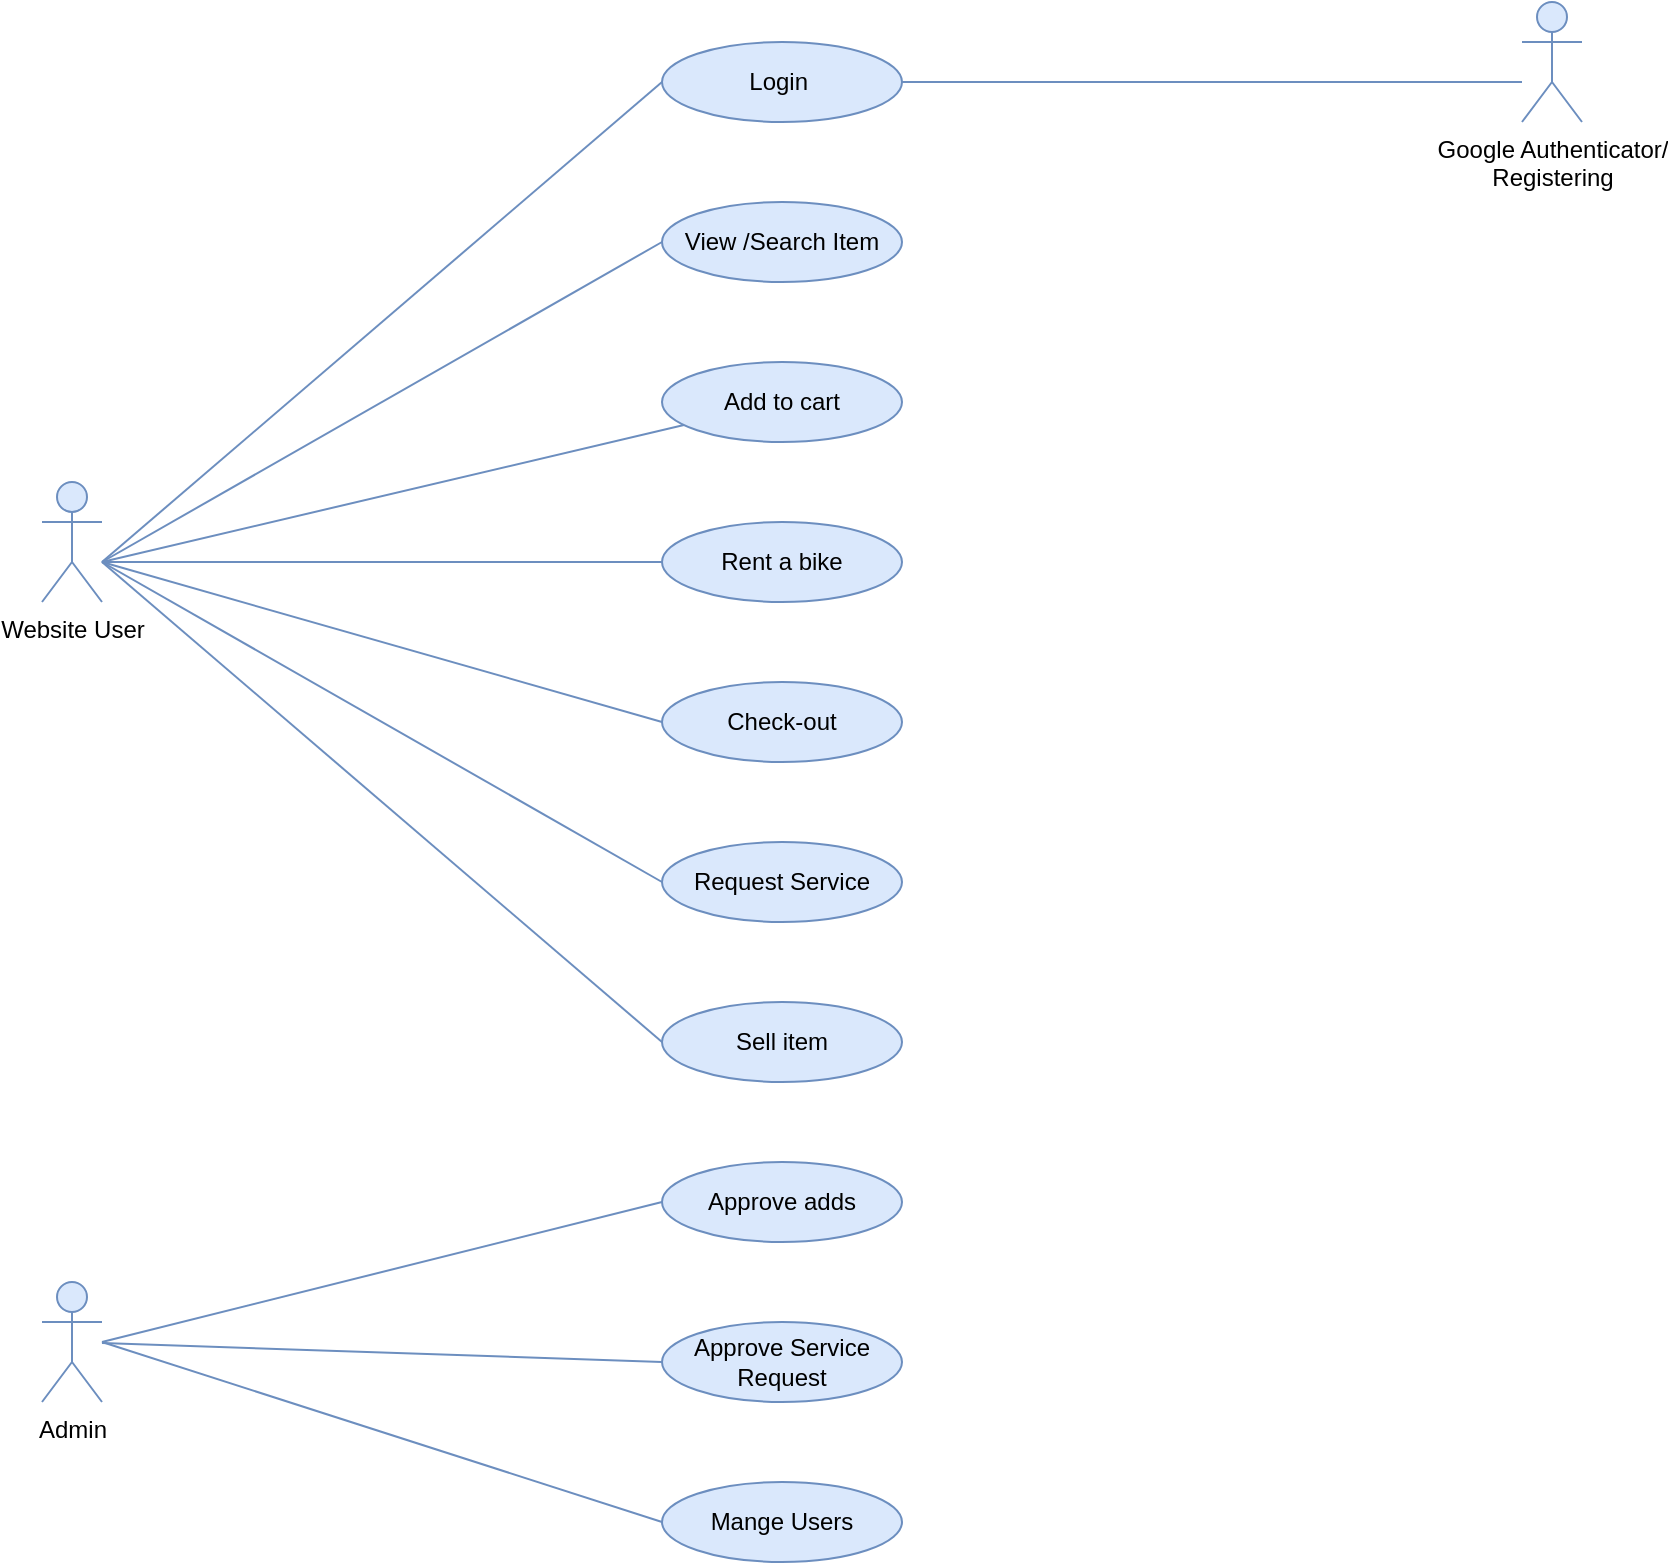 <mxfile version="14.2.4" type="device"><diagram id="C9OpyDARI-u81cBtA-MR" name="Page-1"><mxGraphModel dx="1718" dy="450" grid="1" gridSize="10" guides="1" tooltips="1" connect="1" arrows="1" fold="1" page="1" pageScale="1" pageWidth="850" pageHeight="1100" math="0" shadow="0"><root><mxCell id="0"/><mxCell id="1" parent="0"/><mxCell id="aCILVS85uzWH2WSI6_ZQ-9" value="Website User" style="shape=umlActor;verticalLabelPosition=bottom;verticalAlign=top;html=1;outlineConnect=0;fillColor=#dae8fc;strokeColor=#6c8ebf;" parent="1" vertex="1"><mxGeometry x="10" y="260" width="30" height="60" as="geometry"/></mxCell><mxCell id="aCILVS85uzWH2WSI6_ZQ-1" value="Login&amp;nbsp;" style="ellipse;whiteSpace=wrap;html=1;fillColor=#dae8fc;strokeColor=#6c8ebf;" parent="1" vertex="1"><mxGeometry x="320" y="40" width="120" height="40" as="geometry"/></mxCell><mxCell id="aCILVS85uzWH2WSI6_ZQ-2" value="View /Search Item" style="ellipse;whiteSpace=wrap;html=1;fillColor=#dae8fc;strokeColor=#6c8ebf;" parent="1" vertex="1"><mxGeometry x="320" y="120" width="120" height="40" as="geometry"/></mxCell><mxCell id="aCILVS85uzWH2WSI6_ZQ-3" value="Add to cart" style="ellipse;whiteSpace=wrap;html=1;fillColor=#dae8fc;strokeColor=#6c8ebf;" parent="1" vertex="1"><mxGeometry x="320" y="200" width="120" height="40" as="geometry"/></mxCell><mxCell id="aCILVS85uzWH2WSI6_ZQ-4" value="Check-out" style="ellipse;whiteSpace=wrap;html=1;fillColor=#dae8fc;strokeColor=#6c8ebf;" parent="1" vertex="1"><mxGeometry x="320" y="360" width="120" height="40" as="geometry"/></mxCell><mxCell id="aCILVS85uzWH2WSI6_ZQ-5" value="Sell item" style="ellipse;whiteSpace=wrap;html=1;fillColor=#dae8fc;strokeColor=#6c8ebf;" parent="1" vertex="1"><mxGeometry x="320" y="520" width="120" height="40" as="geometry"/></mxCell><mxCell id="aCILVS85uzWH2WSI6_ZQ-6" value="Approve adds" style="ellipse;whiteSpace=wrap;html=1;fillColor=#dae8fc;strokeColor=#6c8ebf;" parent="1" vertex="1"><mxGeometry x="320" y="600" width="120" height="40" as="geometry"/></mxCell><mxCell id="aCILVS85uzWH2WSI6_ZQ-7" value="Mange Users" style="ellipse;whiteSpace=wrap;html=1;fillColor=#dae8fc;strokeColor=#6c8ebf;" parent="1" vertex="1"><mxGeometry x="320" y="760" width="120" height="40" as="geometry"/></mxCell><mxCell id="aCILVS85uzWH2WSI6_ZQ-10" value="" style="endArrow=none;html=1;entryX=0;entryY=0.5;entryDx=0;entryDy=0;fillColor=#dae8fc;strokeColor=#6c8ebf;" parent="1" target="aCILVS85uzWH2WSI6_ZQ-1" edge="1"><mxGeometry width="50" height="50" relative="1" as="geometry"><mxPoint x="40" y="300" as="sourcePoint"/><mxPoint x="180" y="80" as="targetPoint"/></mxGeometry></mxCell><mxCell id="aCILVS85uzWH2WSI6_ZQ-11" value="" style="endArrow=none;html=1;fillColor=#dae8fc;strokeColor=#6c8ebf;" parent="1" target="aCILVS85uzWH2WSI6_ZQ-3" edge="1"><mxGeometry width="50" height="50" relative="1" as="geometry"><mxPoint x="40" y="300" as="sourcePoint"/><mxPoint x="200" y="180" as="targetPoint"/></mxGeometry></mxCell><mxCell id="aCILVS85uzWH2WSI6_ZQ-12" value="" style="endArrow=none;html=1;entryX=0;entryY=0.5;entryDx=0;entryDy=0;fillColor=#dae8fc;strokeColor=#6c8ebf;" parent="1" target="aCILVS85uzWH2WSI6_ZQ-2" edge="1"><mxGeometry width="50" height="50" relative="1" as="geometry"><mxPoint x="40" y="300" as="sourcePoint"/><mxPoint x="230" y="220" as="targetPoint"/></mxGeometry></mxCell><mxCell id="aCILVS85uzWH2WSI6_ZQ-15" value="Google Authenticator/&lt;br&gt;Registering" style="shape=umlActor;verticalLabelPosition=bottom;verticalAlign=top;html=1;outlineConnect=0;fillColor=#dae8fc;strokeColor=#6c8ebf;" parent="1" vertex="1"><mxGeometry x="750" y="20" width="30" height="60" as="geometry"/></mxCell><mxCell id="aCILVS85uzWH2WSI6_ZQ-16" value="" style="endArrow=none;html=1;exitX=1;exitY=0.5;exitDx=0;exitDy=0;fillColor=#dae8fc;strokeColor=#6c8ebf;" parent="1" source="aCILVS85uzWH2WSI6_ZQ-1" edge="1"><mxGeometry width="50" height="50" relative="1" as="geometry"><mxPoint x="680" y="110" as="sourcePoint"/><mxPoint x="750" y="60" as="targetPoint"/></mxGeometry></mxCell><mxCell id="aCILVS85uzWH2WSI6_ZQ-17" value="Admin&lt;br&gt;" style="shape=umlActor;verticalLabelPosition=bottom;verticalAlign=top;html=1;outlineConnect=0;fillColor=#dae8fc;strokeColor=#6c8ebf;" parent="1" vertex="1"><mxGeometry x="10" y="660" width="30" height="60" as="geometry"/></mxCell><mxCell id="aCILVS85uzWH2WSI6_ZQ-18" value="" style="endArrow=none;html=1;entryX=0;entryY=0.5;entryDx=0;entryDy=0;fillColor=#dae8fc;strokeColor=#6c8ebf;" parent="1" target="aCILVS85uzWH2WSI6_ZQ-6" edge="1"><mxGeometry width="50" height="50" relative="1" as="geometry"><mxPoint x="40" y="690" as="sourcePoint"/><mxPoint x="130" y="450" as="targetPoint"/></mxGeometry></mxCell><mxCell id="aCILVS85uzWH2WSI6_ZQ-20" value="" style="endArrow=none;html=1;entryX=0;entryY=0.5;entryDx=0;entryDy=0;fillColor=#dae8fc;strokeColor=#6c8ebf;" parent="1" target="aCILVS85uzWH2WSI6_ZQ-7" edge="1"><mxGeometry width="50" height="50" relative="1" as="geometry"><mxPoint x="40" y="690" as="sourcePoint"/><mxPoint x="430" y="460" as="targetPoint"/></mxGeometry></mxCell><mxCell id="aCILVS85uzWH2WSI6_ZQ-22" value="" style="endArrow=none;html=1;entryX=0;entryY=0.5;entryDx=0;entryDy=0;fillColor=#dae8fc;strokeColor=#6c8ebf;" parent="1" target="aCILVS85uzWH2WSI6_ZQ-4" edge="1"><mxGeometry width="50" height="50" relative="1" as="geometry"><mxPoint x="40" y="300" as="sourcePoint"/><mxPoint x="210" y="270" as="targetPoint"/></mxGeometry></mxCell><mxCell id="aCILVS85uzWH2WSI6_ZQ-34" value="" style="endArrow=none;html=1;fontFamily=Verdana;entryX=0;entryY=0.5;entryDx=0;entryDy=0;fillColor=#dae8fc;strokeColor=#6c8ebf;" parent="1" target="aCILVS85uzWH2WSI6_ZQ-5" edge="1"><mxGeometry width="50" height="50" relative="1" as="geometry"><mxPoint x="40" y="300" as="sourcePoint"/><mxPoint x="310" y="380" as="targetPoint"/></mxGeometry></mxCell><mxCell id="y5nUay9bmsAWQmW42COd-2" value="Rent a bike" style="ellipse;whiteSpace=wrap;html=1;fillColor=#dae8fc;strokeColor=#6c8ebf;" parent="1" vertex="1"><mxGeometry x="320" y="280" width="120" height="40" as="geometry"/></mxCell><mxCell id="y5nUay9bmsAWQmW42COd-3" value="Request Service" style="ellipse;whiteSpace=wrap;html=1;fillColor=#dae8fc;strokeColor=#6c8ebf;" parent="1" vertex="1"><mxGeometry x="320" y="440" width="120" height="40" as="geometry"/></mxCell><mxCell id="y5nUay9bmsAWQmW42COd-5" value="" style="endArrow=none;html=1;entryX=0;entryY=0.5;entryDx=0;entryDy=0;fillColor=#dae8fc;strokeColor=#6c8ebf;" parent="1" target="y5nUay9bmsAWQmW42COd-3" edge="1"><mxGeometry width="50" height="50" relative="1" as="geometry"><mxPoint x="40" y="300" as="sourcePoint"/><mxPoint x="320" y="380" as="targetPoint"/></mxGeometry></mxCell><mxCell id="y5nUay9bmsAWQmW42COd-6" value="" style="endArrow=none;html=1;entryX=0;entryY=0.5;entryDx=0;entryDy=0;fillColor=#dae8fc;strokeColor=#6c8ebf;" parent="1" target="y5nUay9bmsAWQmW42COd-2" edge="1"><mxGeometry width="50" height="50" relative="1" as="geometry"><mxPoint x="40" y="300" as="sourcePoint"/><mxPoint x="30" y="390" as="targetPoint"/></mxGeometry></mxCell><mxCell id="y5nUay9bmsAWQmW42COd-7" value="Approve Service Request" style="ellipse;whiteSpace=wrap;html=1;fillColor=#dae8fc;strokeColor=#6c8ebf;" parent="1" vertex="1"><mxGeometry x="320" y="680" width="120" height="40" as="geometry"/></mxCell><mxCell id="y5nUay9bmsAWQmW42COd-11" value="" style="endArrow=none;html=1;entryX=0;entryY=0.5;entryDx=0;entryDy=0;fillColor=#dae8fc;strokeColor=#6c8ebf;" parent="1" source="aCILVS85uzWH2WSI6_ZQ-17" target="y5nUay9bmsAWQmW42COd-7" edge="1"><mxGeometry width="50" height="50" relative="1" as="geometry"><mxPoint x="240" y="730" as="sourcePoint"/><mxPoint x="290" y="680" as="targetPoint"/></mxGeometry></mxCell></root></mxGraphModel></diagram></mxfile>